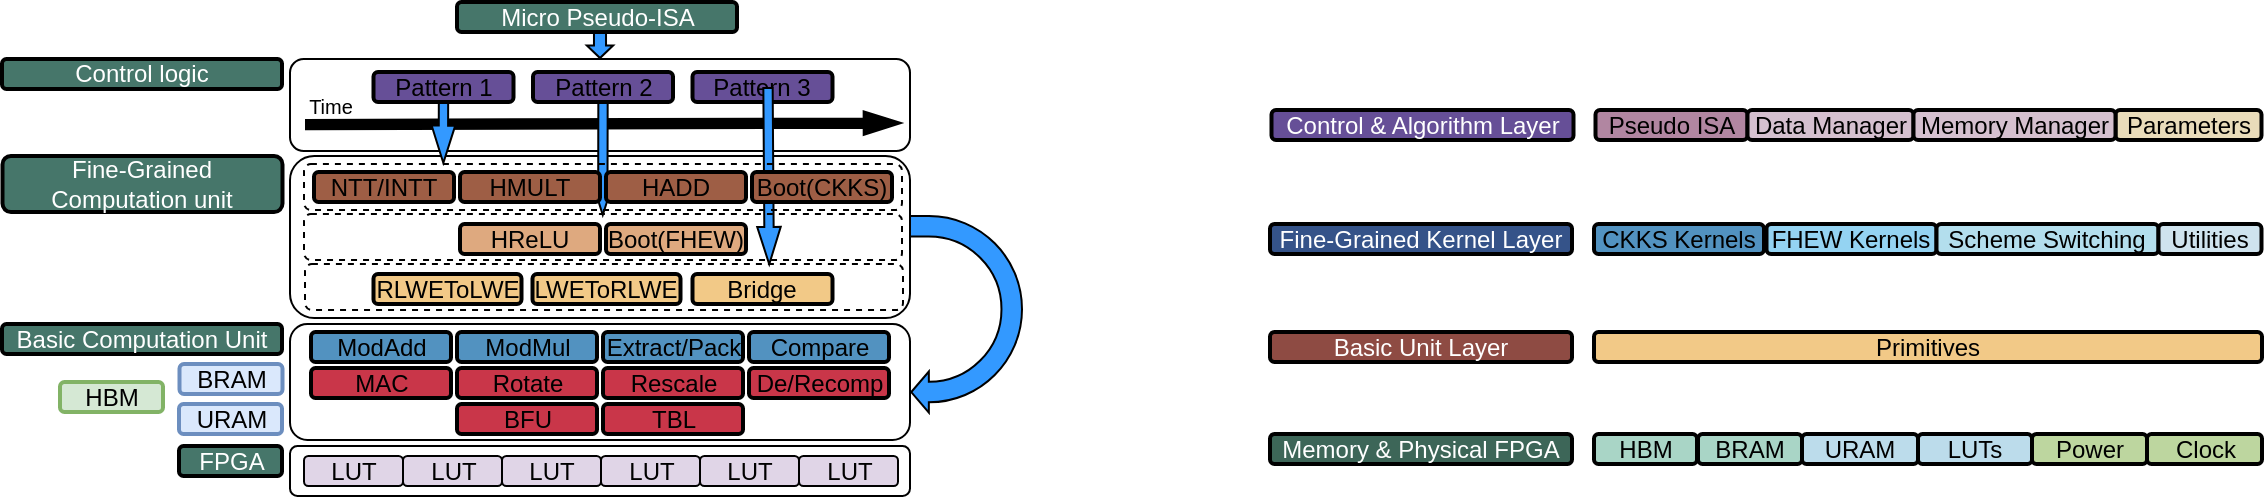 <mxfile version="28.2.8">
  <diagram name="Page-1" id="e-edRmAfp7X0wRNvHGIo">
    <mxGraphModel dx="1501" dy="620" grid="0" gridSize="10" guides="1" tooltips="1" connect="1" arrows="1" fold="1" page="1" pageScale="1" pageWidth="1654" pageHeight="1169" math="0" shadow="0" adaptiveColors="auto">
      <root>
        <mxCell id="0" />
        <mxCell id="1" parent="0" />
        <mxCell id="qf1BcLg8_Bt7gjTazsa1-39" value="" style="rounded=1;whiteSpace=wrap;html=1;fillColor=none;" vertex="1" parent="1">
          <mxGeometry x="190" y="159" width="310" height="81" as="geometry" />
        </mxCell>
        <mxCell id="5QmCrW0ShnwESwGAr1rM-54" value="LUT" style="rounded=1;whiteSpace=wrap;html=1;fillColor=#e0d5e7;" parent="1" vertex="1">
          <mxGeometry x="197" y="309" width="49.5" height="15" as="geometry" />
        </mxCell>
        <mxCell id="5QmCrW0ShnwESwGAr1rM-55" value="FPGA" style="rounded=1;whiteSpace=wrap;html=1;fontStyle=0;strokeWidth=2;strokeColor=default;fillColor=#46766A;fontColor=#FFFFFF;" parent="1" vertex="1">
          <mxGeometry x="134.5" y="304" width="51.5" height="15" as="geometry" />
        </mxCell>
        <mxCell id="5QmCrW0ShnwESwGAr1rM-56" value="Basic Computation Unit" style="rounded=1;whiteSpace=wrap;html=1;fontStyle=0;strokeWidth=2;strokeColor=default;fillColor=#46766A;fontColor=#FFFFFF;" parent="1" vertex="1">
          <mxGeometry x="46" y="243" width="140" height="15" as="geometry" />
        </mxCell>
        <mxCell id="5QmCrW0ShnwESwGAr1rM-57" value="Fine-Grained Computation unit" style="rounded=1;whiteSpace=wrap;html=1;fontStyle=0;strokeWidth=2;strokeColor=default;fillColor=#46766A;fontColor=#FFFFFF;" parent="1" vertex="1">
          <mxGeometry x="46.25" y="159" width="140" height="28" as="geometry" />
        </mxCell>
        <mxCell id="5QmCrW0ShnwESwGAr1rM-58" value="Control logic" style="rounded=1;whiteSpace=wrap;html=1;fontStyle=0;strokeWidth=2;strokeColor=default;fillColor=#46766A;fontColor=#FFFFFF;" parent="1" vertex="1">
          <mxGeometry x="46" y="110.5" width="140" height="15" as="geometry" />
        </mxCell>
        <mxCell id="5QmCrW0ShnwESwGAr1rM-60" value="HBM&lt;span style=&quot;color: rgba(0, 0, 0, 0); font-family: monospace; font-size: 0px; text-align: start; text-wrap-mode: nowrap;&quot;&gt;%3CmxGraphModel%3E%3Croot%3E%3CmxCell%20id%3D%220%22%2F%3E%3CmxCell%20id%3D%221%22%20parent%3D%220%22%2F%3E%3CmxCell%20id%3D%222%22%20value%3D%22CKKS%22%20style%3D%22rounded%3D1%3BwhiteSpace%3Dwrap%3Bhtml%3D1%3BstrokeColor%3Ddefault%3BfillColor%3D%238e413d%3BfontStyle%3D0%3BstrokeWidth%3D2%3BfontColor%3D%23FFFFFF%3B%22%20vertex%3D%221%22%20parent%3D%221%22%3E%3CmxGeometry%20x%3D%22332%22%20y%3D%22200%22%20width%3D%2251.5%22%20height%3D%2215%22%20as%3D%22geometry%22%2F%3E%3C%2FmxCell%3E%3C%2Froot%3E%3C%2FmxGraphModel%3E&lt;/span&gt;" style="rounded=1;whiteSpace=wrap;html=1;strokeColor=#82b366;fillColor=#d5e8d4;fontStyle=0;strokeWidth=2;" parent="1" vertex="1">
          <mxGeometry x="75" y="272" width="51.5" height="15" as="geometry" />
        </mxCell>
        <mxCell id="5QmCrW0ShnwESwGAr1rM-61" value="BRAM" style="rounded=1;whiteSpace=wrap;html=1;strokeColor=#6c8ebf;fillColor=#dae8fc;fontStyle=0;strokeWidth=2;" parent="1" vertex="1">
          <mxGeometry x="134.75" y="263" width="51.5" height="15" as="geometry" />
        </mxCell>
        <mxCell id="5QmCrW0ShnwESwGAr1rM-62" value="URAM" style="rounded=1;whiteSpace=wrap;html=1;strokeColor=#6c8ebf;fillColor=#dae8fc;fontStyle=0;strokeWidth=2;" parent="1" vertex="1">
          <mxGeometry x="134.5" y="283" width="51.5" height="15" as="geometry" />
        </mxCell>
        <mxCell id="qf1BcLg8_Bt7gjTazsa1-1" value="" style="rounded=1;whiteSpace=wrap;html=1;fillColor=none;" vertex="1" parent="1">
          <mxGeometry x="190" y="304" width="310" height="25" as="geometry" />
        </mxCell>
        <mxCell id="qf1BcLg8_Bt7gjTazsa1-3" value="LUT" style="rounded=1;whiteSpace=wrap;html=1;fillColor=#e0d5e7;" vertex="1" parent="1">
          <mxGeometry x="246.5" y="309" width="49.5" height="15" as="geometry" />
        </mxCell>
        <mxCell id="qf1BcLg8_Bt7gjTazsa1-4" value="LUT" style="rounded=1;whiteSpace=wrap;html=1;fillColor=#e0d5e7;" vertex="1" parent="1">
          <mxGeometry x="296" y="309" width="49.5" height="15" as="geometry" />
        </mxCell>
        <mxCell id="qf1BcLg8_Bt7gjTazsa1-5" value="LUT" style="rounded=1;whiteSpace=wrap;html=1;fillColor=#e0d5e7;" vertex="1" parent="1">
          <mxGeometry x="345.5" y="309" width="49.5" height="15" as="geometry" />
        </mxCell>
        <mxCell id="qf1BcLg8_Bt7gjTazsa1-6" value="LUT" style="rounded=1;whiteSpace=wrap;html=1;fillColor=#e0d5e7;" vertex="1" parent="1">
          <mxGeometry x="395" y="309" width="49.5" height="15" as="geometry" />
        </mxCell>
        <mxCell id="qf1BcLg8_Bt7gjTazsa1-7" value="LUT" style="rounded=1;whiteSpace=wrap;html=1;fillColor=#e0d5e7;" vertex="1" parent="1">
          <mxGeometry x="444.5" y="309" width="49.5" height="15" as="geometry" />
        </mxCell>
        <mxCell id="qf1BcLg8_Bt7gjTazsa1-8" value="" style="rounded=1;whiteSpace=wrap;html=1;fillColor=none;" vertex="1" parent="1">
          <mxGeometry x="190" y="243" width="310" height="58" as="geometry" />
        </mxCell>
        <mxCell id="qf1BcLg8_Bt7gjTazsa1-10" value="ModAdd" style="rounded=1;whiteSpace=wrap;html=1;fillColor=#5292C0;strokeWidth=2;glass=0;shadow=0;" vertex="1" parent="1">
          <mxGeometry x="200.5" y="247" width="70" height="15" as="geometry" />
        </mxCell>
        <mxCell id="qf1BcLg8_Bt7gjTazsa1-11" value="ModMul" style="rounded=1;whiteSpace=wrap;html=1;fillColor=#5292C0;strokeWidth=2;glass=0;shadow=0;" vertex="1" parent="1">
          <mxGeometry x="273.5" y="247" width="70" height="15" as="geometry" />
        </mxCell>
        <mxCell id="qf1BcLg8_Bt7gjTazsa1-12" value="BFU" style="rounded=1;whiteSpace=wrap;html=1;fillColor=#C93649;strokeWidth=2;glass=0;shadow=0;" vertex="1" parent="1">
          <mxGeometry x="273.5" y="283" width="70" height="15" as="geometry" />
        </mxCell>
        <mxCell id="qf1BcLg8_Bt7gjTazsa1-13" value="De/Recomp" style="rounded=1;whiteSpace=wrap;html=1;fillColor=#C93649;strokeWidth=2;glass=0;shadow=0;" vertex="1" parent="1">
          <mxGeometry x="419.5" y="265" width="70" height="15" as="geometry" />
        </mxCell>
        <mxCell id="qf1BcLg8_Bt7gjTazsa1-14" value="MAC" style="rounded=1;whiteSpace=wrap;html=1;fillColor=#C93649;strokeWidth=2;glass=0;shadow=0;" vertex="1" parent="1">
          <mxGeometry x="200.5" y="265" width="70" height="15" as="geometry" />
        </mxCell>
        <mxCell id="qf1BcLg8_Bt7gjTazsa1-15" value="Rotate" style="rounded=1;whiteSpace=wrap;html=1;fillColor=#C93649;strokeWidth=2;glass=0;shadow=0;" vertex="1" parent="1">
          <mxGeometry x="273.5" y="265" width="70" height="15" as="geometry" />
        </mxCell>
        <mxCell id="qf1BcLg8_Bt7gjTazsa1-17" value="Rescale" style="rounded=1;whiteSpace=wrap;html=1;fillColor=#C93649;strokeWidth=2;glass=0;shadow=0;" vertex="1" parent="1">
          <mxGeometry x="346.5" y="265" width="70" height="15" as="geometry" />
        </mxCell>
        <mxCell id="qf1BcLg8_Bt7gjTazsa1-18" value="Compare" style="rounded=1;whiteSpace=wrap;html=1;fillColor=#5292C0;strokeWidth=2;glass=0;shadow=0;" vertex="1" parent="1">
          <mxGeometry x="419.5" y="247" width="70" height="15" as="geometry" />
        </mxCell>
        <mxCell id="qf1BcLg8_Bt7gjTazsa1-19" value="Extract/Pack" style="rounded=1;whiteSpace=wrap;html=1;fillColor=#5292C0;strokeWidth=2;" vertex="1" parent="1">
          <mxGeometry x="346.5" y="247" width="70" height="15" as="geometry" />
        </mxCell>
        <mxCell id="qf1BcLg8_Bt7gjTazsa1-20" value="TBL" style="rounded=1;whiteSpace=wrap;html=1;fillColor=#C93649;strokeWidth=2;" vertex="1" parent="1">
          <mxGeometry x="346.5" y="283" width="70" height="15" as="geometry" />
        </mxCell>
        <mxCell id="qf1BcLg8_Bt7gjTazsa1-25" value="NTT/INTT" style="rounded=1;whiteSpace=wrap;html=1;fillColor=#9E5E45;strokeWidth=2;glass=0;shadow=0;" vertex="1" parent="1">
          <mxGeometry x="202" y="167" width="70" height="15" as="geometry" />
        </mxCell>
        <mxCell id="qf1BcLg8_Bt7gjTazsa1-27" value="Bridge" style="rounded=1;whiteSpace=wrap;html=1;fillColor=#F2C987;strokeWidth=2;glass=0;shadow=0;" vertex="1" parent="1">
          <mxGeometry x="391.25" y="218" width="70" height="15" as="geometry" />
        </mxCell>
        <mxCell id="qf1BcLg8_Bt7gjTazsa1-28" value="LWEToRLWE" style="rounded=1;whiteSpace=wrap;html=1;fillColor=#F2C987;strokeWidth=2;glass=0;shadow=0;" vertex="1" parent="1">
          <mxGeometry x="311.25" y="218" width="74" height="15" as="geometry" />
        </mxCell>
        <mxCell id="qf1BcLg8_Bt7gjTazsa1-29" value="HReLU" style="rounded=1;whiteSpace=wrap;html=1;fillColor=#DEA97F;strokeWidth=2;glass=0;shadow=0;" vertex="1" parent="1">
          <mxGeometry x="275" y="193" width="70" height="15" as="geometry" />
        </mxCell>
        <mxCell id="qf1BcLg8_Bt7gjTazsa1-30" value="Boot(FHEW)" style="rounded=1;whiteSpace=wrap;html=1;fillColor=#DEA97F;strokeWidth=2;glass=0;shadow=0;" vertex="1" parent="1">
          <mxGeometry x="348" y="193" width="70" height="15" as="geometry" />
        </mxCell>
        <mxCell id="qf1BcLg8_Bt7gjTazsa1-31" value="RLWEToLWE" style="rounded=1;whiteSpace=wrap;html=1;fillColor=#F2C987;strokeWidth=2;glass=0;shadow=0;" vertex="1" parent="1">
          <mxGeometry x="231.75" y="218" width="74" height="15" as="geometry" />
        </mxCell>
        <mxCell id="qf1BcLg8_Bt7gjTazsa1-38" value="" style="rounded=1;whiteSpace=wrap;html=1;fillColor=none;dashed=1;" vertex="1" parent="1">
          <mxGeometry x="197.5" y="213" width="299" height="23" as="geometry" />
        </mxCell>
        <mxCell id="qf1BcLg8_Bt7gjTazsa1-40" value="" style="rounded=1;whiteSpace=wrap;html=1;fillColor=none;" vertex="1" parent="1">
          <mxGeometry x="190" y="110.5" width="310" height="46" as="geometry" />
        </mxCell>
        <mxCell id="qf1BcLg8_Bt7gjTazsa1-41" value="" style="shape=flexArrow;endArrow=classic;html=1;rounded=0;width=4.667;endSize=5.887;endWidth=6.111;fillColor=#000000;" edge="1" parent="1">
          <mxGeometry width="50" height="50" relative="1" as="geometry">
            <mxPoint x="197.5" y="143.28" as="sourcePoint" />
            <mxPoint x="496" y="142.5" as="targetPoint" />
          </mxGeometry>
        </mxCell>
        <mxCell id="qf1BcLg8_Bt7gjTazsa1-43" value="Pattern 1" style="rounded=1;whiteSpace=wrap;html=1;fillColor=#664F97;strokeWidth=2;glass=0;shadow=0;" vertex="1" parent="1">
          <mxGeometry x="231.75" y="117" width="70" height="15" as="geometry" />
        </mxCell>
        <mxCell id="qf1BcLg8_Bt7gjTazsa1-44" value="Pattern 2" style="rounded=1;whiteSpace=wrap;html=1;fillColor=#664F97;strokeWidth=2;glass=0;shadow=0;" vertex="1" parent="1">
          <mxGeometry x="311.5" y="117" width="70" height="15" as="geometry" />
        </mxCell>
        <mxCell id="qf1BcLg8_Bt7gjTazsa1-45" value="Pattern 3" style="rounded=1;whiteSpace=wrap;html=1;fillColor=#664F97;strokeWidth=2;" vertex="1" parent="1">
          <mxGeometry x="391.25" y="117" width="70" height="15" as="geometry" />
        </mxCell>
        <mxCell id="qf1BcLg8_Bt7gjTazsa1-46" value="" style="shape=flexArrow;endArrow=classic;html=1;rounded=0;width=4.667;endSize=5.887;endWidth=6.111;fillColor=#3399FF;entryX=0.233;entryY=-0.001;entryDx=0;entryDy=0;exitX=0.5;exitY=1;exitDx=0;exitDy=0;entryPerimeter=0;" edge="1" parent="1" source="qf1BcLg8_Bt7gjTazsa1-43" target="qf1BcLg8_Bt7gjTazsa1-23">
          <mxGeometry width="50" height="50" relative="1" as="geometry">
            <mxPoint x="274" y="124.5" as="sourcePoint" />
            <mxPoint x="273.5" y="159.95" as="targetPoint" />
          </mxGeometry>
        </mxCell>
        <mxCell id="qf1BcLg8_Bt7gjTazsa1-47" value="" style="shape=flexArrow;endArrow=classic;html=1;rounded=0;width=4.667;endSize=5.887;endWidth=6.111;fillColor=#3399FF;entryX=0.5;entryY=0;entryDx=0;entryDy=0;exitX=0.5;exitY=1;exitDx=0;exitDy=0;" edge="1" parent="1" source="qf1BcLg8_Bt7gjTazsa1-44">
          <mxGeometry width="50" height="50" relative="1" as="geometry">
            <mxPoint x="346" y="133" as="sourcePoint" />
            <mxPoint x="346.39" y="189" as="targetPoint" />
          </mxGeometry>
        </mxCell>
        <mxCell id="qf1BcLg8_Bt7gjTazsa1-49" value="" style="shape=flexArrow;endArrow=classic;html=1;rounded=0;width=4.667;endSize=5.887;endWidth=6.111;fillColor=#3399FF;exitX=0.5;exitY=1;exitDx=0;exitDy=0;entryX=0.778;entryY=1.114;entryDx=0;entryDy=0;entryPerimeter=0;" edge="1" parent="1" target="qf1BcLg8_Bt7gjTazsa1-37">
          <mxGeometry width="50" height="50" relative="1" as="geometry">
            <mxPoint x="429" y="124.5" as="sourcePoint" />
            <mxPoint x="429" y="188.5" as="targetPoint" />
          </mxGeometry>
        </mxCell>
        <mxCell id="qf1BcLg8_Bt7gjTazsa1-26" value="HMULT" style="rounded=1;whiteSpace=wrap;html=1;fillColor=#9E5E45;strokeWidth=2;glass=0;shadow=0;" vertex="1" parent="1">
          <mxGeometry x="275" y="167" width="70" height="15" as="geometry" />
        </mxCell>
        <mxCell id="qf1BcLg8_Bt7gjTazsa1-32" value="Boot(CKKS)" style="rounded=1;whiteSpace=wrap;html=1;fillColor=#9E5E45;strokeWidth=2;glass=0;shadow=0;" vertex="1" parent="1">
          <mxGeometry x="421" y="167" width="70" height="15" as="geometry" />
        </mxCell>
        <mxCell id="qf1BcLg8_Bt7gjTazsa1-33" value="HADD" style="rounded=1;whiteSpace=wrap;html=1;fillColor=#9E5E45;strokeWidth=2;" vertex="1" parent="1">
          <mxGeometry x="348" y="167" width="70" height="15" as="geometry" />
        </mxCell>
        <mxCell id="qf1BcLg8_Bt7gjTazsa1-23" value="" style="rounded=1;whiteSpace=wrap;html=1;fillColor=none;dashed=1;" vertex="1" parent="1">
          <mxGeometry x="197" y="163" width="299" height="23" as="geometry" />
        </mxCell>
        <mxCell id="qf1BcLg8_Bt7gjTazsa1-37" value="" style="rounded=1;whiteSpace=wrap;html=1;fillColor=none;dashed=1;" vertex="1" parent="1">
          <mxGeometry x="197" y="188" width="299" height="23" as="geometry" />
        </mxCell>
        <mxCell id="qf1BcLg8_Bt7gjTazsa1-51" value="Time" style="text;html=1;whiteSpace=wrap;strokeColor=none;fillColor=none;align=center;verticalAlign=middle;rounded=0;strokeWidth=1;fontSize=10;" vertex="1" parent="1">
          <mxGeometry x="194" y="125.5" width="33" height="16" as="geometry" />
        </mxCell>
        <mxCell id="qf1BcLg8_Bt7gjTazsa1-53" value="Micro Pseudo-ISA" style="rounded=1;whiteSpace=wrap;html=1;fontStyle=0;strokeWidth=2;strokeColor=default;fillColor=#46766A;fontColor=#FFFFFF;" vertex="1" parent="1">
          <mxGeometry x="273.5" y="82" width="140" height="15" as="geometry" />
        </mxCell>
        <mxCell id="qf1BcLg8_Bt7gjTazsa1-54" value="" style="shape=flexArrow;endArrow=classic;html=1;rounded=0;width=6.027;endSize=1.759;endWidth=6.111;fillColor=#3399FF;entryX=0.5;entryY=0;entryDx=0;entryDy=0;exitX=0.5;exitY=1;exitDx=0;exitDy=0;" edge="1" parent="1" target="qf1BcLg8_Bt7gjTazsa1-40">
          <mxGeometry width="50" height="50" relative="1" as="geometry">
            <mxPoint x="345" y="97" as="sourcePoint" />
            <mxPoint x="388" y="72.5" as="targetPoint" />
          </mxGeometry>
        </mxCell>
        <mxCell id="qf1BcLg8_Bt7gjTazsa1-55" value="" style="html=1;shadow=0;dashed=0;align=center;verticalAlign=middle;shape=mxgraph.arrows2.uTurnArrow;dy=5.13;arrowHead=20.49;dx2=8.8;rotation=-180;fillColor=#3399FF;" vertex="1" parent="1">
          <mxGeometry x="500" y="189" width="56" height="98.27" as="geometry" />
        </mxCell>
        <mxCell id="qf1BcLg8_Bt7gjTazsa1-59" value="Memory &amp;amp; Physical FPGA" style="rounded=1;whiteSpace=wrap;html=1;fontStyle=0;strokeWidth=2;strokeColor=#000000;fillColor=#3D6658;fontColor=#FFFFFF;" vertex="1" parent="1">
          <mxGeometry x="680" y="298" width="151" height="15" as="geometry" />
        </mxCell>
        <mxCell id="qf1BcLg8_Bt7gjTazsa1-60" value="Basic Unit Layer" style="rounded=1;whiteSpace=wrap;html=1;fontStyle=0;strokeWidth=2;strokeColor=#000000;fillColor=#8E4B43;fontColor=#FFFFFF;" vertex="1" parent="1">
          <mxGeometry x="680" y="247" width="151" height="15" as="geometry" />
        </mxCell>
        <mxCell id="qf1BcLg8_Bt7gjTazsa1-61" value="Fine-Grained Kernel Layer" style="rounded=1;whiteSpace=wrap;html=1;fontStyle=0;strokeWidth=2;strokeColor=#000000;fillColor=#355389;fontColor=#FFFFFF;" vertex="1" parent="1">
          <mxGeometry x="680" y="193" width="151" height="15" as="geometry" />
        </mxCell>
        <mxCell id="qf1BcLg8_Bt7gjTazsa1-64" value="Control &amp;amp; Algorithm Layer" style="rounded=1;whiteSpace=wrap;html=1;fontStyle=0;strokeWidth=2;strokeColor=#000000;fillColor=#664F97;fontColor=#FFFFFF;" vertex="1" parent="1">
          <mxGeometry x="680.75" y="136" width="151" height="15" as="geometry" />
        </mxCell>
        <mxCell id="qf1BcLg8_Bt7gjTazsa1-69" value="HBM&lt;span style=&quot;color: rgba(0, 0, 0, 0); font-family: monospace; font-size: 0px; text-align: start; text-wrap-mode: nowrap;&quot;&gt;%3CmxGraphModel%3E%3Croot%3E%3CmxCell%20id%3D%220%22%2F%3E%3CmxCell%20id%3D%221%22%20parent%3D%220%22%2F%3E%3CmxCell%20id%3D%222%22%20value%3D%22CKKS%22%20style%3D%22rounded%3D1%3BwhiteSpace%3Dwrap%3Bhtml%3D1%3BstrokeColor%3Ddefault%3BfillColor%3D%238e413d%3BfontStyle%3D0%3BstrokeWidth%3D2%3BfontColor%3D%23FFFFFF%3B%22%20vertex%3D%221%22%20parent%3D%221%22%3E%3CmxGeometry%20x%3D%22332%22%20y%3D%22200%22%20width%3D%2251.5%22%20height%3D%2215%22%20as%3D%22geometry%22%2F%3E%3C%2FmxCell%3E%3C%2Froot%3E%3C%2FmxGraphModel%3E&lt;/span&gt;" style="rounded=1;whiteSpace=wrap;html=1;strokeColor=#000000;fillColor=#A9D5C6;fontStyle=0;strokeWidth=2;" vertex="1" parent="1">
          <mxGeometry x="842" y="298" width="51.5" height="15" as="geometry" />
        </mxCell>
        <mxCell id="qf1BcLg8_Bt7gjTazsa1-70" value="BRAM" style="rounded=1;whiteSpace=wrap;html=1;strokeColor=#000000;fillColor=#A9D5C6;fontStyle=0;strokeWidth=2;" vertex="1" parent="1">
          <mxGeometry x="894" y="298" width="52" height="15" as="geometry" />
        </mxCell>
        <mxCell id="qf1BcLg8_Bt7gjTazsa1-71" value="URAM" style="rounded=1;whiteSpace=wrap;html=1;strokeColor=#000000;fillColor=#BCDCEB;fontStyle=0;strokeWidth=2;" vertex="1" parent="1">
          <mxGeometry x="946" y="298" width="58" height="15" as="geometry" />
        </mxCell>
        <mxCell id="qf1BcLg8_Bt7gjTazsa1-72" value="LUTs" style="rounded=1;whiteSpace=wrap;html=1;strokeColor=#000000;fillColor=#BCDCEB;fontStyle=0;strokeWidth=2;" vertex="1" parent="1">
          <mxGeometry x="1004" y="298" width="57" height="15" as="geometry" />
        </mxCell>
        <mxCell id="qf1BcLg8_Bt7gjTazsa1-73" value="Primitives" style="rounded=1;whiteSpace=wrap;html=1;strokeColor=#000000;fillColor=#F2C987;fontStyle=0;strokeWidth=2;" vertex="1" parent="1">
          <mxGeometry x="842" y="247" width="334" height="15" as="geometry" />
        </mxCell>
        <mxCell id="qf1BcLg8_Bt7gjTazsa1-76" value="CK&lt;span style=&quot;color: rgba(0, 0, 0, 0); font-family: monospace; font-size: 0px; text-align: start; text-wrap-mode: nowrap;&quot;&gt;%3CmxGraphModel%3E%3Croot%3E%3CmxCell%20id%3D%220%22%2F%3E%3CmxCell%20id%3D%221%22%20parent%3D%220%22%2F%3E%3CmxCell%20id%3D%222%22%20value%3D%22BRAM%22%20style%3D%22rounded%3D1%3BwhiteSpace%3Dwrap%3Bhtml%3D1%3BstrokeColor%3D%236c8ebf%3BfillColor%3D%23dae8fc%3BfontStyle%3D0%3BstrokeWidth%3D2%3B%22%20vertex%3D%221%22%20parent%3D%221%22%3E%3CmxGeometry%20x%3D%22893.5%22%20y%3D%22344%22%20width%3D%2251.5%22%20height%3D%2215%22%20as%3D%22geometry%22%2F%3E%3C%2FmxCell%3E%3C%2Froot%3E%3C%2FmxGraphModel%3E&lt;/span&gt;KS Kernels" style="rounded=1;whiteSpace=wrap;html=1;strokeColor=#000000;fillColor=#5292C0;fontStyle=0;strokeWidth=2;" vertex="1" parent="1">
          <mxGeometry x="842" y="193" width="85" height="15" as="geometry" />
        </mxCell>
        <mxCell id="qf1BcLg8_Bt7gjTazsa1-77" value="FHEW Kernels" style="rounded=1;whiteSpace=wrap;html=1;strokeColor=#000000;fillColor=#94D3F2;fontStyle=0;strokeWidth=2;" vertex="1" parent="1">
          <mxGeometry x="928.25" y="193" width="85" height="15" as="geometry" />
        </mxCell>
        <mxCell id="qf1BcLg8_Bt7gjTazsa1-78" value="Scheme Switching" style="rounded=1;whiteSpace=wrap;html=1;strokeColor=#000000;fillColor=#B3DEED;fontStyle=0;strokeWidth=2;" vertex="1" parent="1">
          <mxGeometry x="1013.25" y="193" width="111" height="15" as="geometry" />
        </mxCell>
        <mxCell id="qf1BcLg8_Bt7gjTazsa1-79" value="Pseudo ISA" style="rounded=1;whiteSpace=wrap;html=1;strokeColor=#000000;fillColor=#B186A1;fontStyle=0;strokeWidth=2;" vertex="1" parent="1">
          <mxGeometry x="842.75" y="136" width="76" height="15" as="geometry" />
        </mxCell>
        <mxCell id="qf1BcLg8_Bt7gjTazsa1-80" value="Data Manager" style="rounded=1;whiteSpace=wrap;html=1;strokeColor=#000000;fillColor=#D5C0CF;fontStyle=0;strokeWidth=2;" vertex="1" parent="1">
          <mxGeometry x="918.75" y="136" width="83" height="15" as="geometry" />
        </mxCell>
        <mxCell id="qf1BcLg8_Bt7gjTazsa1-81" value="Parameters" style="rounded=1;whiteSpace=wrap;html=1;strokeColor=#000000;fillColor=#E9DCBA;fontStyle=0;strokeWidth=2;" vertex="1" parent="1">
          <mxGeometry x="1102.75" y="136" width="73" height="15" as="geometry" />
        </mxCell>
        <mxCell id="qf1BcLg8_Bt7gjTazsa1-82" value="Memory Manager" style="rounded=1;whiteSpace=wrap;html=1;strokeColor=#000000;fillColor=#D5C0CF;fontStyle=0;strokeWidth=2;" vertex="1" parent="1">
          <mxGeometry x="1001.75" y="136" width="101" height="15" as="geometry" />
        </mxCell>
        <mxCell id="qf1BcLg8_Bt7gjTazsa1-85" value="Utilities" style="rounded=1;whiteSpace=wrap;html=1;strokeColor=#000000;fillColor=#CFE3EE;fontStyle=0;strokeWidth=2;" vertex="1" parent="1">
          <mxGeometry x="1124.25" y="193" width="51.5" height="15" as="geometry" />
        </mxCell>
        <mxCell id="qf1BcLg8_Bt7gjTazsa1-88" value="Power" style="rounded=1;whiteSpace=wrap;html=1;strokeColor=#000000;fillColor=#BDD69F;fontStyle=0;strokeWidth=2;" vertex="1" parent="1">
          <mxGeometry x="1061" y="298" width="57.5" height="15" as="geometry" />
        </mxCell>
        <mxCell id="qf1BcLg8_Bt7gjTazsa1-89" value="Clock" style="rounded=1;whiteSpace=wrap;html=1;strokeColor=#000000;fillColor=#BDD69F;fontStyle=0;strokeWidth=2;" vertex="1" parent="1">
          <mxGeometry x="1118.5" y="298" width="57.5" height="15" as="geometry" />
        </mxCell>
      </root>
    </mxGraphModel>
  </diagram>
</mxfile>
